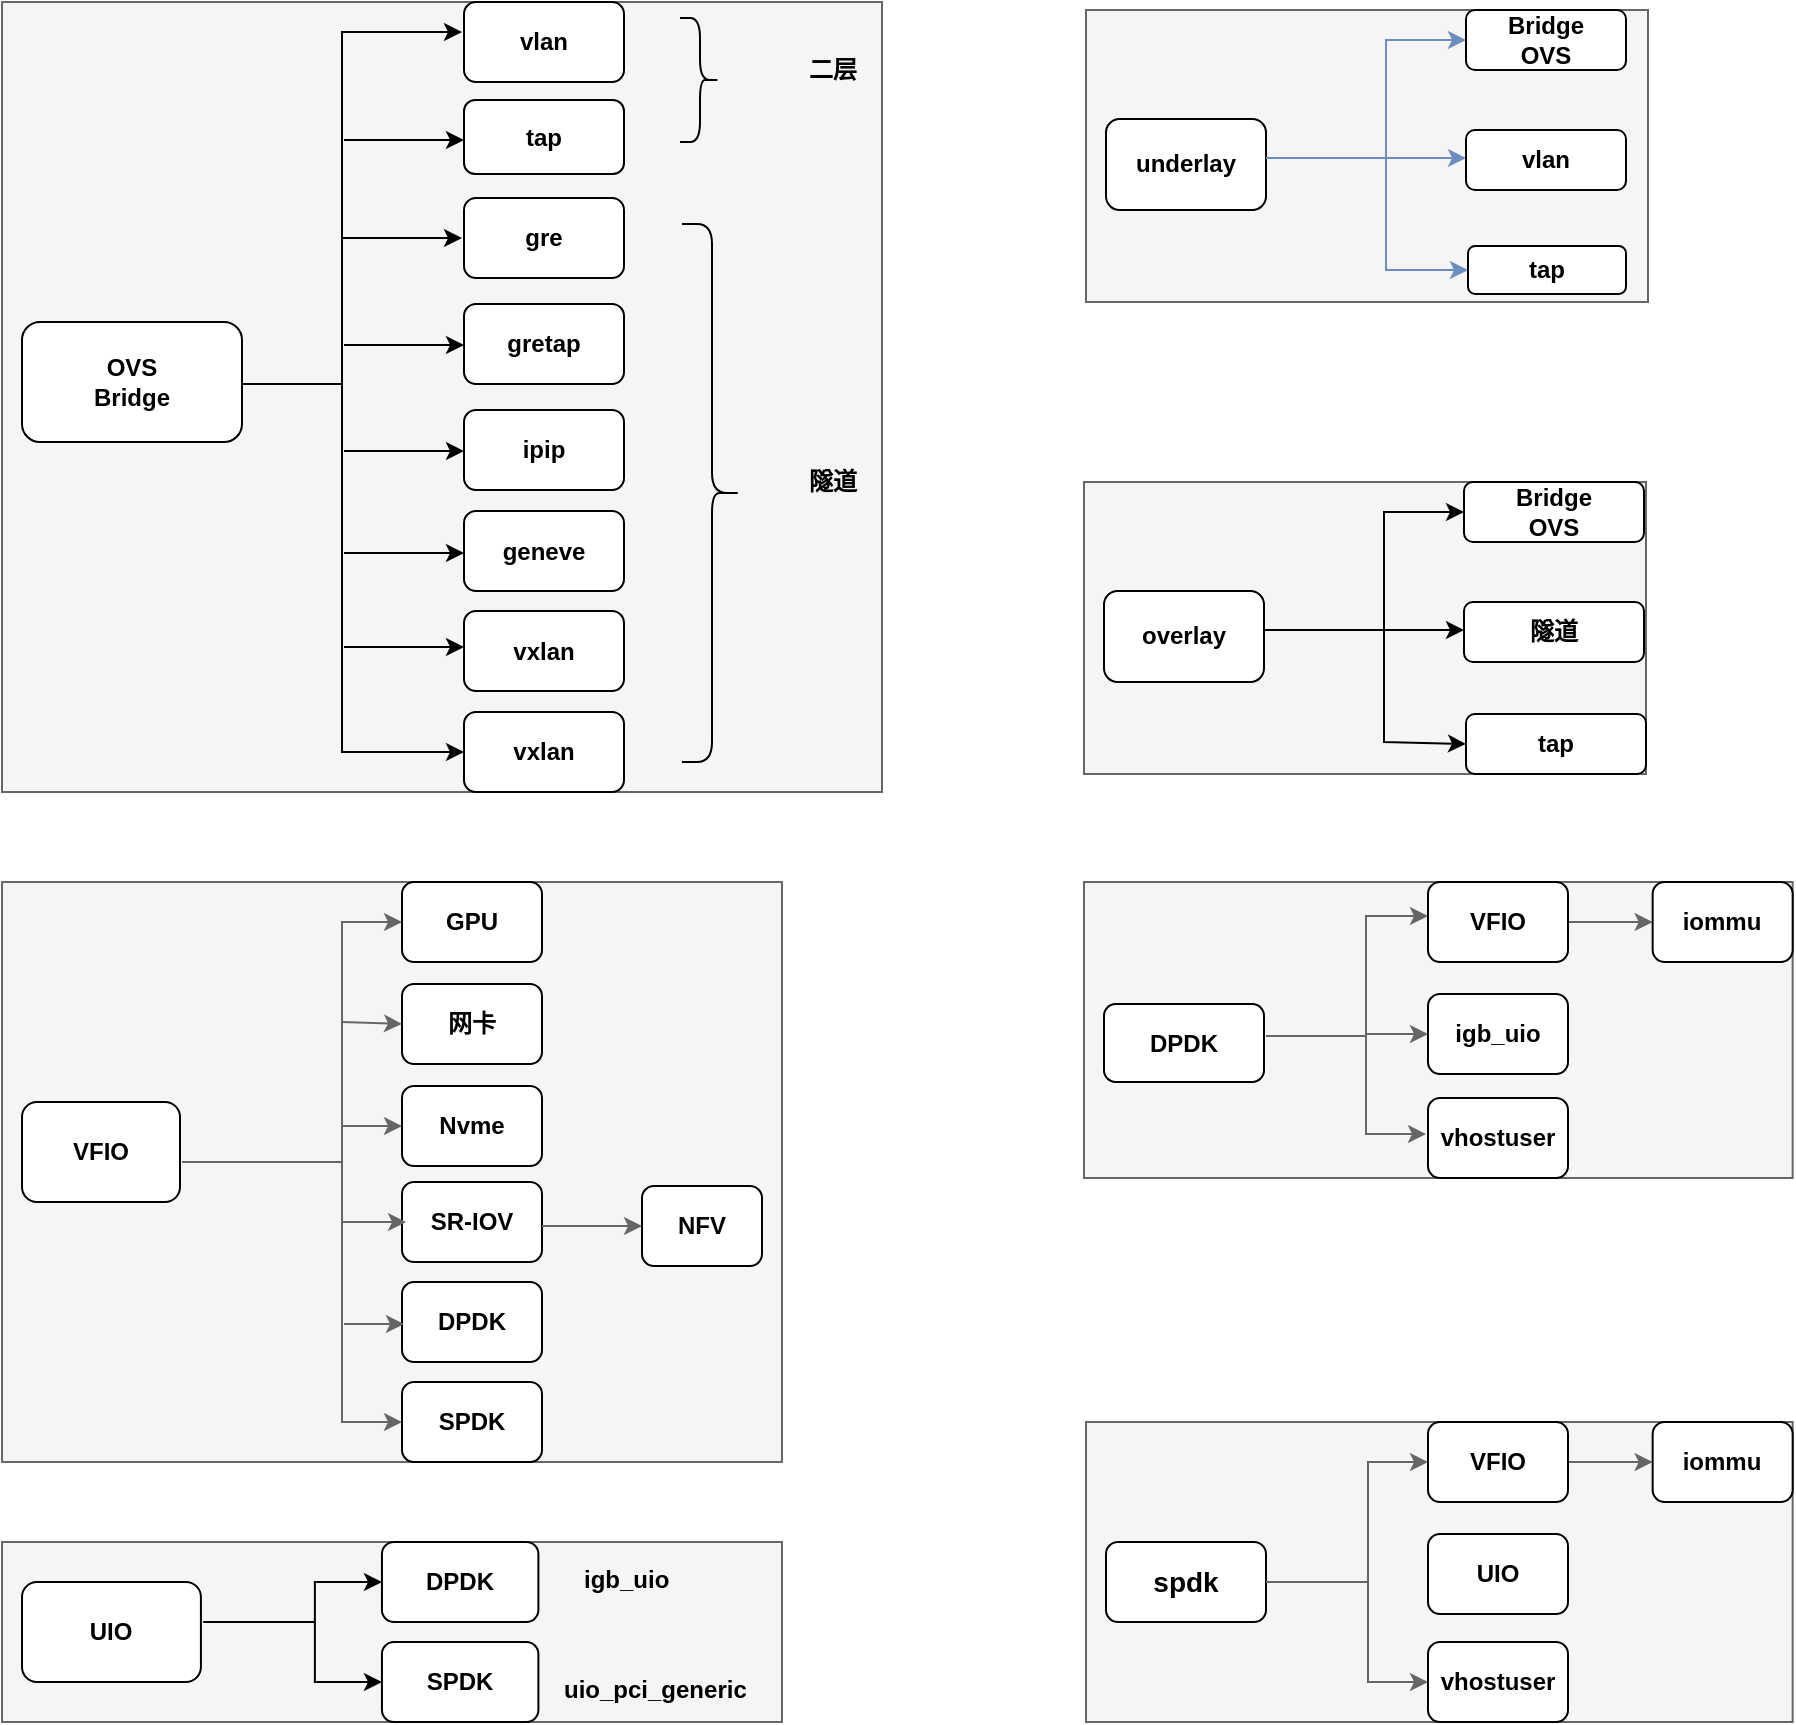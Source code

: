 <mxfile version="26.0.11">
  <diagram name="第 1 页" id="yakwvydarUJN9PNss9ac">
    <mxGraphModel dx="1242" dy="803" grid="1" gridSize="10" guides="1" tooltips="1" connect="1" arrows="1" fold="1" page="1" pageScale="1" pageWidth="827" pageHeight="1169" math="0" shadow="0">
      <root>
        <mxCell id="0" />
        <mxCell id="1" parent="0" />
        <mxCell id="azY0l1WAuqeX0dvuz0EE-33" value="" style="group;fillColor=#f5f5f5;fontColor=#333333;strokeColor=#666666;" vertex="1" connectable="0" parent="1">
          <mxGeometry x="79" y="330" width="440" height="395" as="geometry" />
        </mxCell>
        <mxCell id="azY0l1WAuqeX0dvuz0EE-2" value="&lt;b&gt;OVS&lt;/b&gt;&lt;div&gt;&lt;b&gt;Bridge&lt;/b&gt;&lt;/div&gt;" style="rounded=1;whiteSpace=wrap;html=1;" vertex="1" parent="azY0l1WAuqeX0dvuz0EE-33">
          <mxGeometry x="10" y="160" width="110" height="60" as="geometry" />
        </mxCell>
        <mxCell id="azY0l1WAuqeX0dvuz0EE-3" value="vlan" style="rounded=1;whiteSpace=wrap;html=1;fontStyle=1" vertex="1" parent="azY0l1WAuqeX0dvuz0EE-33">
          <mxGeometry x="231" width="80" height="40" as="geometry" />
        </mxCell>
        <mxCell id="azY0l1WAuqeX0dvuz0EE-6" value="tap" style="rounded=1;whiteSpace=wrap;html=1;fontStyle=1" vertex="1" parent="azY0l1WAuqeX0dvuz0EE-33">
          <mxGeometry x="231" y="49" width="80" height="37" as="geometry" />
        </mxCell>
        <mxCell id="azY0l1WAuqeX0dvuz0EE-7" value="gre" style="rounded=1;whiteSpace=wrap;html=1;fontStyle=1" vertex="1" parent="azY0l1WAuqeX0dvuz0EE-33">
          <mxGeometry x="231" y="98" width="80" height="40" as="geometry" />
        </mxCell>
        <mxCell id="azY0l1WAuqeX0dvuz0EE-8" value="gretap" style="rounded=1;whiteSpace=wrap;html=1;fontStyle=1" vertex="1" parent="azY0l1WAuqeX0dvuz0EE-33">
          <mxGeometry x="231" y="151" width="80" height="40" as="geometry" />
        </mxCell>
        <mxCell id="azY0l1WAuqeX0dvuz0EE-9" value="geneve" style="rounded=1;whiteSpace=wrap;html=1;fontStyle=1" vertex="1" parent="azY0l1WAuqeX0dvuz0EE-33">
          <mxGeometry x="231" y="254.5" width="80" height="40" as="geometry" />
        </mxCell>
        <mxCell id="azY0l1WAuqeX0dvuz0EE-10" value="vxlan" style="rounded=1;whiteSpace=wrap;html=1;fontStyle=1" vertex="1" parent="azY0l1WAuqeX0dvuz0EE-33">
          <mxGeometry x="231" y="304.5" width="80" height="40" as="geometry" />
        </mxCell>
        <mxCell id="azY0l1WAuqeX0dvuz0EE-11" value="vxlan" style="rounded=1;whiteSpace=wrap;html=1;fontStyle=1" vertex="1" parent="azY0l1WAuqeX0dvuz0EE-33">
          <mxGeometry x="231" y="355" width="80" height="40" as="geometry" />
        </mxCell>
        <mxCell id="azY0l1WAuqeX0dvuz0EE-12" value="ipip" style="rounded=1;whiteSpace=wrap;html=1;fontStyle=1" vertex="1" parent="azY0l1WAuqeX0dvuz0EE-33">
          <mxGeometry x="231" y="204" width="80" height="40" as="geometry" />
        </mxCell>
        <mxCell id="azY0l1WAuqeX0dvuz0EE-13" value="" style="edgeStyle=orthogonalEdgeStyle;rounded=0;orthogonalLoop=1;jettySize=auto;html=1;" edge="1" parent="azY0l1WAuqeX0dvuz0EE-33">
          <mxGeometry relative="1" as="geometry">
            <mxPoint x="120" y="191" as="sourcePoint" />
            <mxPoint x="230" y="15" as="targetPoint" />
            <Array as="points">
              <mxPoint x="170" y="191" />
              <mxPoint x="170" y="15" />
            </Array>
          </mxGeometry>
        </mxCell>
        <mxCell id="azY0l1WAuqeX0dvuz0EE-15" value="" style="endArrow=classic;html=1;rounded=0;entryX=0;entryY=0.5;entryDx=0;entryDy=0;" edge="1" parent="azY0l1WAuqeX0dvuz0EE-33" target="azY0l1WAuqeX0dvuz0EE-11">
          <mxGeometry width="50" height="50" relative="1" as="geometry">
            <mxPoint x="170" y="190" as="sourcePoint" />
            <mxPoint x="130" y="380" as="targetPoint" />
            <Array as="points">
              <mxPoint x="170" y="375" />
            </Array>
          </mxGeometry>
        </mxCell>
        <mxCell id="azY0l1WAuqeX0dvuz0EE-16" value="" style="endArrow=classic;html=1;rounded=0;" edge="1" parent="azY0l1WAuqeX0dvuz0EE-33">
          <mxGeometry width="50" height="50" relative="1" as="geometry">
            <mxPoint x="170" y="118" as="sourcePoint" />
            <mxPoint x="230" y="118" as="targetPoint" />
          </mxGeometry>
        </mxCell>
        <mxCell id="azY0l1WAuqeX0dvuz0EE-18" value="" style="endArrow=classic;html=1;rounded=0;" edge="1" parent="azY0l1WAuqeX0dvuz0EE-33">
          <mxGeometry width="50" height="50" relative="1" as="geometry">
            <mxPoint x="171" y="171.5" as="sourcePoint" />
            <mxPoint x="231" y="171.5" as="targetPoint" />
          </mxGeometry>
        </mxCell>
        <mxCell id="azY0l1WAuqeX0dvuz0EE-21" value="" style="endArrow=classic;html=1;rounded=0;" edge="1" parent="azY0l1WAuqeX0dvuz0EE-33">
          <mxGeometry width="50" height="50" relative="1" as="geometry">
            <mxPoint x="171" y="69" as="sourcePoint" />
            <mxPoint x="231" y="69" as="targetPoint" />
          </mxGeometry>
        </mxCell>
        <mxCell id="azY0l1WAuqeX0dvuz0EE-22" value="" style="endArrow=classic;html=1;rounded=0;" edge="1" parent="azY0l1WAuqeX0dvuz0EE-33">
          <mxGeometry width="50" height="50" relative="1" as="geometry">
            <mxPoint x="171" y="224.5" as="sourcePoint" />
            <mxPoint x="231" y="224.5" as="targetPoint" />
          </mxGeometry>
        </mxCell>
        <mxCell id="azY0l1WAuqeX0dvuz0EE-23" value="" style="endArrow=classic;html=1;rounded=0;" edge="1" parent="azY0l1WAuqeX0dvuz0EE-33">
          <mxGeometry width="50" height="50" relative="1" as="geometry">
            <mxPoint x="171" y="275.5" as="sourcePoint" />
            <mxPoint x="231" y="275.5" as="targetPoint" />
          </mxGeometry>
        </mxCell>
        <mxCell id="azY0l1WAuqeX0dvuz0EE-24" value="" style="endArrow=classic;html=1;rounded=0;" edge="1" parent="azY0l1WAuqeX0dvuz0EE-33">
          <mxGeometry width="50" height="50" relative="1" as="geometry">
            <mxPoint x="171" y="322.5" as="sourcePoint" />
            <mxPoint x="231" y="322.5" as="targetPoint" />
          </mxGeometry>
        </mxCell>
        <mxCell id="azY0l1WAuqeX0dvuz0EE-27" value="" style="shape=curlyBracket;whiteSpace=wrap;html=1;rounded=1;flipH=1;labelPosition=right;verticalLabelPosition=middle;align=left;verticalAlign=middle;" vertex="1" parent="azY0l1WAuqeX0dvuz0EE-33">
          <mxGeometry x="340" y="111" width="30" height="269" as="geometry" />
        </mxCell>
        <mxCell id="azY0l1WAuqeX0dvuz0EE-29" value="二层" style="text;html=1;align=center;verticalAlign=middle;resizable=0;points=[];autosize=1;strokeColor=none;fillColor=none;fontStyle=1" vertex="1" parent="azY0l1WAuqeX0dvuz0EE-33">
          <mxGeometry x="390" y="19" width="50" height="30" as="geometry" />
        </mxCell>
        <mxCell id="azY0l1WAuqeX0dvuz0EE-30" value="" style="shape=curlyBracket;whiteSpace=wrap;html=1;rounded=1;flipH=1;labelPosition=right;verticalLabelPosition=middle;align=left;verticalAlign=middle;" vertex="1" parent="azY0l1WAuqeX0dvuz0EE-33">
          <mxGeometry x="339" y="8" width="20" height="62" as="geometry" />
        </mxCell>
        <mxCell id="azY0l1WAuqeX0dvuz0EE-32" value="隧道" style="text;html=1;align=center;verticalAlign=middle;resizable=0;points=[];autosize=1;strokeColor=none;fillColor=none;fontStyle=1" vertex="1" parent="azY0l1WAuqeX0dvuz0EE-33">
          <mxGeometry x="390" y="225" width="50" height="30" as="geometry" />
        </mxCell>
        <mxCell id="azY0l1WAuqeX0dvuz0EE-87" value="" style="group;fillColor=#f5f5f5;strokeColor=#666666;fontColor=#333333;" vertex="1" connectable="0" parent="1">
          <mxGeometry x="79" y="1100" width="390" height="90" as="geometry" />
        </mxCell>
        <mxCell id="azY0l1WAuqeX0dvuz0EE-50" value="UIO" style="rounded=1;whiteSpace=wrap;html=1;fontStyle=1" vertex="1" parent="azY0l1WAuqeX0dvuz0EE-87">
          <mxGeometry x="10" y="20" width="89.46" height="50" as="geometry" />
        </mxCell>
        <mxCell id="azY0l1WAuqeX0dvuz0EE-51" value="DPDK" style="rounded=1;whiteSpace=wrap;html=1;fontStyle=1" vertex="1" parent="azY0l1WAuqeX0dvuz0EE-87">
          <mxGeometry x="189.971" width="78.223" height="40" as="geometry" />
        </mxCell>
        <mxCell id="azY0l1WAuqeX0dvuz0EE-52" value="SPDK" style="rounded=1;whiteSpace=wrap;html=1;fontStyle=1" vertex="1" parent="azY0l1WAuqeX0dvuz0EE-87">
          <mxGeometry x="189.971" y="50" width="78.223" height="40" as="geometry" />
        </mxCell>
        <mxCell id="azY0l1WAuqeX0dvuz0EE-53" value="uio_pci_generic" style="text;whiteSpace=wrap;fontStyle=1" vertex="1" parent="azY0l1WAuqeX0dvuz0EE-87">
          <mxGeometry x="279.37" y="60" width="100.573" height="30" as="geometry" />
        </mxCell>
        <mxCell id="azY0l1WAuqeX0dvuz0EE-54" value="igb_uio" style="text;whiteSpace=wrap;fontStyle=1" vertex="1" parent="azY0l1WAuqeX0dvuz0EE-87">
          <mxGeometry x="289.427" y="5" width="100.573" height="30" as="geometry" />
        </mxCell>
        <mxCell id="azY0l1WAuqeX0dvuz0EE-55" value="" style="endArrow=classic;html=1;rounded=0;entryX=0;entryY=0.5;entryDx=0;entryDy=0;" edge="1" parent="azY0l1WAuqeX0dvuz0EE-87" target="azY0l1WAuqeX0dvuz0EE-51">
          <mxGeometry width="50" height="50" relative="1" as="geometry">
            <mxPoint x="100.573" y="40" as="sourcePoint" />
            <mxPoint x="156.447" y="-10" as="targetPoint" />
            <Array as="points">
              <mxPoint x="156.447" y="40" />
              <mxPoint x="156.447" y="20" />
            </Array>
          </mxGeometry>
        </mxCell>
        <mxCell id="azY0l1WAuqeX0dvuz0EE-56" value="" style="endArrow=classic;html=1;rounded=0;" edge="1" parent="azY0l1WAuqeX0dvuz0EE-87">
          <mxGeometry width="50" height="50" relative="1" as="geometry">
            <mxPoint x="156.447" y="40" as="sourcePoint" />
            <mxPoint x="189.971" y="70" as="targetPoint" />
            <Array as="points">
              <mxPoint x="156.447" y="70" />
            </Array>
          </mxGeometry>
        </mxCell>
        <mxCell id="azY0l1WAuqeX0dvuz0EE-88" value="" style="group;fillColor=#f5f5f5;fontColor=#333333;strokeColor=#666666;" vertex="1" connectable="0" parent="1">
          <mxGeometry x="620" y="770" width="354.33" height="148" as="geometry" />
        </mxCell>
        <mxCell id="azY0l1WAuqeX0dvuz0EE-34" value="DPDK" style="rounded=1;whiteSpace=wrap;html=1;fontStyle=1;" vertex="1" parent="azY0l1WAuqeX0dvuz0EE-88">
          <mxGeometry x="10" y="61" width="80" height="39" as="geometry" />
        </mxCell>
        <mxCell id="azY0l1WAuqeX0dvuz0EE-69" value="" style="edgeStyle=orthogonalEdgeStyle;rounded=0;orthogonalLoop=1;jettySize=auto;html=1;fillColor=#f5f5f5;strokeColor=#666666;" edge="1" parent="azY0l1WAuqeX0dvuz0EE-88" source="azY0l1WAuqeX0dvuz0EE-58" target="azY0l1WAuqeX0dvuz0EE-67">
          <mxGeometry relative="1" as="geometry" />
        </mxCell>
        <mxCell id="azY0l1WAuqeX0dvuz0EE-58" value="&lt;font&gt;VFIO&lt;/font&gt;" style="rounded=1;whiteSpace=wrap;html=1;fontStyle=1;" vertex="1" parent="azY0l1WAuqeX0dvuz0EE-88">
          <mxGeometry x="172" width="70" height="40" as="geometry" />
        </mxCell>
        <mxCell id="azY0l1WAuqeX0dvuz0EE-59" value="&lt;font&gt;igb_uio&lt;/font&gt;" style="rounded=1;whiteSpace=wrap;html=1;fontStyle=1;" vertex="1" parent="azY0l1WAuqeX0dvuz0EE-88">
          <mxGeometry x="172" y="56" width="70" height="40" as="geometry" />
        </mxCell>
        <mxCell id="azY0l1WAuqeX0dvuz0EE-67" value="&lt;font&gt;iommu&lt;/font&gt;" style="rounded=1;whiteSpace=wrap;html=1;fontStyle=1;" vertex="1" parent="azY0l1WAuqeX0dvuz0EE-88">
          <mxGeometry x="284.33" width="70" height="40" as="geometry" />
        </mxCell>
        <mxCell id="azY0l1WAuqeX0dvuz0EE-81" value="&lt;font&gt;vhostuser&lt;/font&gt;" style="rounded=1;whiteSpace=wrap;html=1;fontStyle=1;" vertex="1" parent="azY0l1WAuqeX0dvuz0EE-88">
          <mxGeometry x="172" y="108" width="70" height="40" as="geometry" />
        </mxCell>
        <mxCell id="azY0l1WAuqeX0dvuz0EE-83" value="" style="endArrow=classic;html=1;rounded=0;fillColor=#f5f5f5;strokeColor=#666666;" edge="1" parent="azY0l1WAuqeX0dvuz0EE-88">
          <mxGeometry width="50" height="50" relative="1" as="geometry">
            <mxPoint x="91" y="77" as="sourcePoint" />
            <mxPoint x="172" y="17" as="targetPoint" />
            <Array as="points">
              <mxPoint x="141" y="77" />
              <mxPoint x="141" y="17" />
            </Array>
          </mxGeometry>
        </mxCell>
        <mxCell id="azY0l1WAuqeX0dvuz0EE-84" value="" style="endArrow=classic;html=1;rounded=0;fillColor=#f5f5f5;strokeColor=#666666;" edge="1" parent="azY0l1WAuqeX0dvuz0EE-88">
          <mxGeometry width="50" height="50" relative="1" as="geometry">
            <mxPoint x="141" y="76" as="sourcePoint" />
            <mxPoint x="171" y="126" as="targetPoint" />
            <Array as="points">
              <mxPoint x="141" y="126" />
            </Array>
          </mxGeometry>
        </mxCell>
        <mxCell id="azY0l1WAuqeX0dvuz0EE-85" value="" style="endArrow=classic;html=1;rounded=0;entryX=0;entryY=0.5;entryDx=0;entryDy=0;fillColor=#f5f5f5;strokeColor=#666666;" edge="1" parent="azY0l1WAuqeX0dvuz0EE-88" target="azY0l1WAuqeX0dvuz0EE-59">
          <mxGeometry width="50" height="50" relative="1" as="geometry">
            <mxPoint x="141" y="76" as="sourcePoint" />
            <mxPoint x="371" y="56" as="targetPoint" />
          </mxGeometry>
        </mxCell>
        <mxCell id="azY0l1WAuqeX0dvuz0EE-89" value="" style="group;fillColor=#f5f5f5;fontColor=#333333;strokeColor=#666666;" vertex="1" connectable="0" parent="1">
          <mxGeometry x="621" y="1040" width="353.33" height="150" as="geometry" />
        </mxCell>
        <mxCell id="azY0l1WAuqeX0dvuz0EE-57" value="spdk" style="rounded=1;whiteSpace=wrap;html=1;fontStyle=1;fontSize=14;" vertex="1" parent="azY0l1WAuqeX0dvuz0EE-89">
          <mxGeometry x="10" y="60" width="80" height="40" as="geometry" />
        </mxCell>
        <mxCell id="azY0l1WAuqeX0dvuz0EE-75" value="" style="edgeStyle=orthogonalEdgeStyle;rounded=0;orthogonalLoop=1;jettySize=auto;html=1;fillColor=#f5f5f5;strokeColor=#666666;" edge="1" parent="azY0l1WAuqeX0dvuz0EE-89" source="azY0l1WAuqeX0dvuz0EE-76" target="azY0l1WAuqeX0dvuz0EE-80">
          <mxGeometry relative="1" as="geometry" />
        </mxCell>
        <mxCell id="azY0l1WAuqeX0dvuz0EE-76" value="&lt;font&gt;VFIO&lt;/font&gt;" style="rounded=1;whiteSpace=wrap;html=1;fontStyle=1;" vertex="1" parent="azY0l1WAuqeX0dvuz0EE-89">
          <mxGeometry x="171" width="70" height="40" as="geometry" />
        </mxCell>
        <mxCell id="azY0l1WAuqeX0dvuz0EE-77" value="&lt;font&gt;UIO&lt;/font&gt;" style="rounded=1;whiteSpace=wrap;html=1;fontStyle=1;" vertex="1" parent="azY0l1WAuqeX0dvuz0EE-89">
          <mxGeometry x="171" y="56" width="70" height="40" as="geometry" />
        </mxCell>
        <mxCell id="azY0l1WAuqeX0dvuz0EE-78" value="" style="endArrow=classic;html=1;rounded=0;entryX=0;entryY=0.5;entryDx=0;entryDy=0;exitX=1;exitY=0.5;exitDx=0;exitDy=0;fillColor=#f5f5f5;strokeColor=#666666;" edge="1" parent="azY0l1WAuqeX0dvuz0EE-89" target="azY0l1WAuqeX0dvuz0EE-76" source="azY0l1WAuqeX0dvuz0EE-57">
          <mxGeometry width="50" height="50" relative="1" as="geometry">
            <mxPoint x="91" y="40" as="sourcePoint" />
            <mxPoint x="141" y="-10" as="targetPoint" />
            <Array as="points">
              <mxPoint x="141" y="80" />
              <mxPoint x="141" y="20" />
            </Array>
          </mxGeometry>
        </mxCell>
        <mxCell id="azY0l1WAuqeX0dvuz0EE-79" value="" style="endArrow=classic;html=1;rounded=0;fillColor=#f5f5f5;strokeColor=#666666;" edge="1" parent="azY0l1WAuqeX0dvuz0EE-89">
          <mxGeometry width="50" height="50" relative="1" as="geometry">
            <mxPoint x="141" y="70" as="sourcePoint" />
            <mxPoint x="171" y="130" as="targetPoint" />
            <Array as="points">
              <mxPoint x="141" y="130" />
            </Array>
          </mxGeometry>
        </mxCell>
        <mxCell id="azY0l1WAuqeX0dvuz0EE-80" value="&lt;font&gt;iommu&lt;/font&gt;" style="rounded=1;whiteSpace=wrap;html=1;fontStyle=1;" vertex="1" parent="azY0l1WAuqeX0dvuz0EE-89">
          <mxGeometry x="283.33" width="70" height="40" as="geometry" />
        </mxCell>
        <mxCell id="azY0l1WAuqeX0dvuz0EE-82" value="&lt;font&gt;vhostuser&lt;/font&gt;" style="rounded=1;whiteSpace=wrap;html=1;fontStyle=1;" vertex="1" parent="azY0l1WAuqeX0dvuz0EE-89">
          <mxGeometry x="171" y="110" width="70" height="40" as="geometry" />
        </mxCell>
        <mxCell id="azY0l1WAuqeX0dvuz0EE-98" value="" style="group;fillColor=#f5f5f5;fontColor=#333333;strokeColor=#666666;" vertex="1" connectable="0" parent="1">
          <mxGeometry x="79" y="770" width="390" height="290" as="geometry" />
        </mxCell>
        <mxCell id="azY0l1WAuqeX0dvuz0EE-35" value="VFIO" style="rounded=1;whiteSpace=wrap;html=1;fontStyle=1;" vertex="1" parent="azY0l1WAuqeX0dvuz0EE-98">
          <mxGeometry x="10" y="110" width="79" height="50" as="geometry" />
        </mxCell>
        <mxCell id="azY0l1WAuqeX0dvuz0EE-36" value="GPU" style="rounded=1;whiteSpace=wrap;html=1;fontStyle=1;" vertex="1" parent="azY0l1WAuqeX0dvuz0EE-98">
          <mxGeometry x="200" width="70" height="40" as="geometry" />
        </mxCell>
        <mxCell id="azY0l1WAuqeX0dvuz0EE-37" value="网卡" style="rounded=1;whiteSpace=wrap;html=1;fontStyle=1;" vertex="1" parent="azY0l1WAuqeX0dvuz0EE-98">
          <mxGeometry x="200" y="51" width="70" height="40" as="geometry" />
        </mxCell>
        <mxCell id="azY0l1WAuqeX0dvuz0EE-38" value="Nvme" style="rounded=1;whiteSpace=wrap;html=1;fontStyle=1;" vertex="1" parent="azY0l1WAuqeX0dvuz0EE-98">
          <mxGeometry x="200" y="102" width="70" height="40" as="geometry" />
        </mxCell>
        <mxCell id="azY0l1WAuqeX0dvuz0EE-39" value="SR-IOV" style="rounded=1;whiteSpace=wrap;html=1;fontStyle=1;" vertex="1" parent="azY0l1WAuqeX0dvuz0EE-98">
          <mxGeometry x="200" y="150" width="70" height="40" as="geometry" />
        </mxCell>
        <mxCell id="azY0l1WAuqeX0dvuz0EE-40" value="DPDK" style="rounded=1;whiteSpace=wrap;html=1;fontStyle=1;" vertex="1" parent="azY0l1WAuqeX0dvuz0EE-98">
          <mxGeometry x="200" y="200" width="70" height="40" as="geometry" />
        </mxCell>
        <mxCell id="azY0l1WAuqeX0dvuz0EE-41" value="" style="endArrow=classic;html=1;rounded=0;entryX=0;entryY=0.5;entryDx=0;entryDy=0;fontStyle=1;fillColor=#f5f5f5;strokeColor=#666666;" edge="1" parent="azY0l1WAuqeX0dvuz0EE-98" target="azY0l1WAuqeX0dvuz0EE-36">
          <mxGeometry width="50" height="50" relative="1" as="geometry">
            <mxPoint x="90" y="140" as="sourcePoint" />
            <mxPoint x="140" y="30" as="targetPoint" />
            <Array as="points">
              <mxPoint x="170" y="140" />
              <mxPoint x="170" y="70" />
              <mxPoint x="170" y="20" />
            </Array>
          </mxGeometry>
        </mxCell>
        <mxCell id="azY0l1WAuqeX0dvuz0EE-42" value="" style="endArrow=classic;html=1;rounded=0;entryX=0;entryY=0.5;entryDx=0;entryDy=0;fontStyle=1;fillColor=#f5f5f5;strokeColor=#666666;" edge="1" parent="azY0l1WAuqeX0dvuz0EE-98" target="azY0l1WAuqeX0dvuz0EE-43">
          <mxGeometry width="50" height="50" relative="1" as="geometry">
            <mxPoint x="170" y="140" as="sourcePoint" />
            <mxPoint x="150" y="250" as="targetPoint" />
            <Array as="points">
              <mxPoint x="170" y="220" />
              <mxPoint x="170" y="270" />
            </Array>
          </mxGeometry>
        </mxCell>
        <mxCell id="azY0l1WAuqeX0dvuz0EE-43" value="SPDK" style="rounded=1;whiteSpace=wrap;html=1;fontStyle=1;" vertex="1" parent="azY0l1WAuqeX0dvuz0EE-98">
          <mxGeometry x="200" y="250" width="70" height="40" as="geometry" />
        </mxCell>
        <mxCell id="azY0l1WAuqeX0dvuz0EE-44" value="" style="endArrow=classic;html=1;rounded=0;entryX=0;entryY=0.5;entryDx=0;entryDy=0;fontStyle=1;fillColor=#f5f5f5;strokeColor=#666666;" edge="1" parent="azY0l1WAuqeX0dvuz0EE-98" target="azY0l1WAuqeX0dvuz0EE-37">
          <mxGeometry width="50" height="50" relative="1" as="geometry">
            <mxPoint x="170" y="70" as="sourcePoint" />
            <mxPoint x="420" y="40" as="targetPoint" />
          </mxGeometry>
        </mxCell>
        <mxCell id="azY0l1WAuqeX0dvuz0EE-45" value="" style="endArrow=classic;html=1;rounded=0;fontStyle=1;fillColor=#f5f5f5;strokeColor=#666666;" edge="1" parent="azY0l1WAuqeX0dvuz0EE-98">
          <mxGeometry width="50" height="50" relative="1" as="geometry">
            <mxPoint x="170" y="122" as="sourcePoint" />
            <mxPoint x="200" y="122" as="targetPoint" />
          </mxGeometry>
        </mxCell>
        <mxCell id="azY0l1WAuqeX0dvuz0EE-46" value="" style="endArrow=classic;html=1;rounded=0;entryX=0;entryY=0.5;entryDx=0;entryDy=0;fontStyle=1;fillColor=#f5f5f5;strokeColor=#666666;" edge="1" parent="azY0l1WAuqeX0dvuz0EE-98">
          <mxGeometry width="50" height="50" relative="1" as="geometry">
            <mxPoint x="170" y="170" as="sourcePoint" />
            <mxPoint x="202" y="170" as="targetPoint" />
          </mxGeometry>
        </mxCell>
        <mxCell id="azY0l1WAuqeX0dvuz0EE-49" value="" style="endArrow=classic;html=1;rounded=0;fontStyle=1;fillColor=#f5f5f5;strokeColor=#666666;" edge="1" parent="azY0l1WAuqeX0dvuz0EE-98">
          <mxGeometry width="50" height="50" relative="1" as="geometry">
            <mxPoint x="171" y="221" as="sourcePoint" />
            <mxPoint x="201" y="221" as="targetPoint" />
          </mxGeometry>
        </mxCell>
        <mxCell id="azY0l1WAuqeX0dvuz0EE-91" value="NFV" style="rounded=1;whiteSpace=wrap;html=1;fontStyle=1;" vertex="1" parent="azY0l1WAuqeX0dvuz0EE-98">
          <mxGeometry x="320" y="152" width="60" height="40" as="geometry" />
        </mxCell>
        <mxCell id="azY0l1WAuqeX0dvuz0EE-93" value="" style="endArrow=classic;html=1;rounded=0;fontStyle=1;entryX=0;entryY=0.5;entryDx=0;entryDy=0;fillColor=#f5f5f5;strokeColor=#666666;" edge="1" parent="azY0l1WAuqeX0dvuz0EE-98" target="azY0l1WAuqeX0dvuz0EE-91">
          <mxGeometry width="50" height="50" relative="1" as="geometry">
            <mxPoint x="270" y="172" as="sourcePoint" />
            <mxPoint x="300" y="172" as="targetPoint" />
          </mxGeometry>
        </mxCell>
        <mxCell id="azY0l1WAuqeX0dvuz0EE-113" value="" style="group;fillColor=#f5f5f5;strokeColor=#666666;fontColor=#333333;" vertex="1" connectable="0" parent="1">
          <mxGeometry x="621" y="334" width="281" height="146" as="geometry" />
        </mxCell>
        <mxCell id="azY0l1WAuqeX0dvuz0EE-97" value="underlay" style="rounded=1;whiteSpace=wrap;html=1;fontStyle=1;" vertex="1" parent="azY0l1WAuqeX0dvuz0EE-113">
          <mxGeometry x="10" y="54.5" width="80" height="45.5" as="geometry" />
        </mxCell>
        <mxCell id="azY0l1WAuqeX0dvuz0EE-99" value="" style="endArrow=classic;html=1;rounded=0;entryX=0;entryY=0.5;entryDx=0;entryDy=0;fillColor=#dae8fc;strokeColor=#6c8ebf;" edge="1" parent="azY0l1WAuqeX0dvuz0EE-113" target="azY0l1WAuqeX0dvuz0EE-100">
          <mxGeometry width="50" height="50" relative="1" as="geometry">
            <mxPoint x="90" y="74" as="sourcePoint" />
            <mxPoint x="190" y="-1" as="targetPoint" />
            <Array as="points">
              <mxPoint x="120" y="74" />
              <mxPoint x="150" y="74" />
              <mxPoint x="150" y="15" />
            </Array>
          </mxGeometry>
        </mxCell>
        <mxCell id="azY0l1WAuqeX0dvuz0EE-100" value="Bridge&lt;div&gt;OVS&lt;/div&gt;" style="rounded=1;whiteSpace=wrap;html=1;fontStyle=1;" vertex="1" parent="azY0l1WAuqeX0dvuz0EE-113">
          <mxGeometry x="190" width="80" height="30" as="geometry" />
        </mxCell>
        <mxCell id="azY0l1WAuqeX0dvuz0EE-101" value="vlan" style="rounded=1;whiteSpace=wrap;html=1;fontStyle=1;" vertex="1" parent="azY0l1WAuqeX0dvuz0EE-113">
          <mxGeometry x="190" y="60" width="80" height="30" as="geometry" />
        </mxCell>
        <mxCell id="azY0l1WAuqeX0dvuz0EE-103" value="tap" style="rounded=1;whiteSpace=wrap;html=1;fontStyle=1;" vertex="1" parent="azY0l1WAuqeX0dvuz0EE-113">
          <mxGeometry x="191" y="118" width="79" height="24" as="geometry" />
        </mxCell>
        <mxCell id="azY0l1WAuqeX0dvuz0EE-104" value="" style="endArrow=classic;html=1;rounded=0;entryX=0;entryY=0.5;entryDx=0;entryDy=0;fillColor=#dae8fc;strokeColor=#6c8ebf;" edge="1" parent="azY0l1WAuqeX0dvuz0EE-113" target="azY0l1WAuqeX0dvuz0EE-103">
          <mxGeometry width="50" height="50" relative="1" as="geometry">
            <mxPoint x="150" y="70" as="sourcePoint" />
            <mxPoint x="210" y="160" as="targetPoint" />
            <Array as="points">
              <mxPoint x="150" y="130" />
            </Array>
          </mxGeometry>
        </mxCell>
        <mxCell id="azY0l1WAuqeX0dvuz0EE-105" value="" style="endArrow=classic;html=1;rounded=0;fillColor=#dae8fc;strokeColor=#6c8ebf;" edge="1" parent="azY0l1WAuqeX0dvuz0EE-113">
          <mxGeometry width="50" height="50" relative="1" as="geometry">
            <mxPoint x="150" y="74" as="sourcePoint" />
            <mxPoint x="190" y="74" as="targetPoint" />
          </mxGeometry>
        </mxCell>
        <mxCell id="azY0l1WAuqeX0dvuz0EE-115" value="" style="group;fillColor=#f5f5f5;strokeColor=#666666;fontColor=#333333;" vertex="1" connectable="0" parent="1">
          <mxGeometry x="620" y="570" width="281" height="146" as="geometry" />
        </mxCell>
        <mxCell id="azY0l1WAuqeX0dvuz0EE-106" value="overlay" style="rounded=1;whiteSpace=wrap;html=1;fontStyle=1" vertex="1" parent="azY0l1WAuqeX0dvuz0EE-115">
          <mxGeometry x="10" y="54.5" width="80" height="45.5" as="geometry" />
        </mxCell>
        <mxCell id="azY0l1WAuqeX0dvuz0EE-107" value="" style="endArrow=classic;html=1;rounded=0;entryX=0;entryY=0.5;entryDx=0;entryDy=0;" edge="1" parent="azY0l1WAuqeX0dvuz0EE-115" target="azY0l1WAuqeX0dvuz0EE-108">
          <mxGeometry width="50" height="50" relative="1" as="geometry">
            <mxPoint x="90" y="74" as="sourcePoint" />
            <mxPoint x="190" y="-1" as="targetPoint" />
            <Array as="points">
              <mxPoint x="120" y="74" />
              <mxPoint x="150" y="74" />
              <mxPoint x="150" y="15" />
            </Array>
          </mxGeometry>
        </mxCell>
        <mxCell id="azY0l1WAuqeX0dvuz0EE-108" value="Bridge&lt;div&gt;OVS&lt;/div&gt;" style="rounded=1;whiteSpace=wrap;html=1;fontStyle=1" vertex="1" parent="azY0l1WAuqeX0dvuz0EE-115">
          <mxGeometry x="190" width="90" height="30" as="geometry" />
        </mxCell>
        <mxCell id="azY0l1WAuqeX0dvuz0EE-109" value="隧道" style="rounded=1;whiteSpace=wrap;html=1;fontStyle=1" vertex="1" parent="azY0l1WAuqeX0dvuz0EE-115">
          <mxGeometry x="190" y="60" width="90" height="30" as="geometry" />
        </mxCell>
        <mxCell id="azY0l1WAuqeX0dvuz0EE-110" value="tap" style="rounded=1;whiteSpace=wrap;html=1;fontStyle=1" vertex="1" parent="azY0l1WAuqeX0dvuz0EE-115">
          <mxGeometry x="191" y="116" width="90" height="30" as="geometry" />
        </mxCell>
        <mxCell id="azY0l1WAuqeX0dvuz0EE-111" value="" style="endArrow=classic;html=1;rounded=0;entryX=0;entryY=0.5;entryDx=0;entryDy=0;" edge="1" parent="azY0l1WAuqeX0dvuz0EE-115" target="azY0l1WAuqeX0dvuz0EE-110">
          <mxGeometry width="50" height="50" relative="1" as="geometry">
            <mxPoint x="150" y="70" as="sourcePoint" />
            <mxPoint x="210" y="160" as="targetPoint" />
            <Array as="points">
              <mxPoint x="150" y="130" />
            </Array>
          </mxGeometry>
        </mxCell>
        <mxCell id="azY0l1WAuqeX0dvuz0EE-112" value="" style="endArrow=classic;html=1;rounded=0;" edge="1" parent="azY0l1WAuqeX0dvuz0EE-115">
          <mxGeometry width="50" height="50" relative="1" as="geometry">
            <mxPoint x="150" y="74" as="sourcePoint" />
            <mxPoint x="190" y="74" as="targetPoint" />
          </mxGeometry>
        </mxCell>
      </root>
    </mxGraphModel>
  </diagram>
</mxfile>

